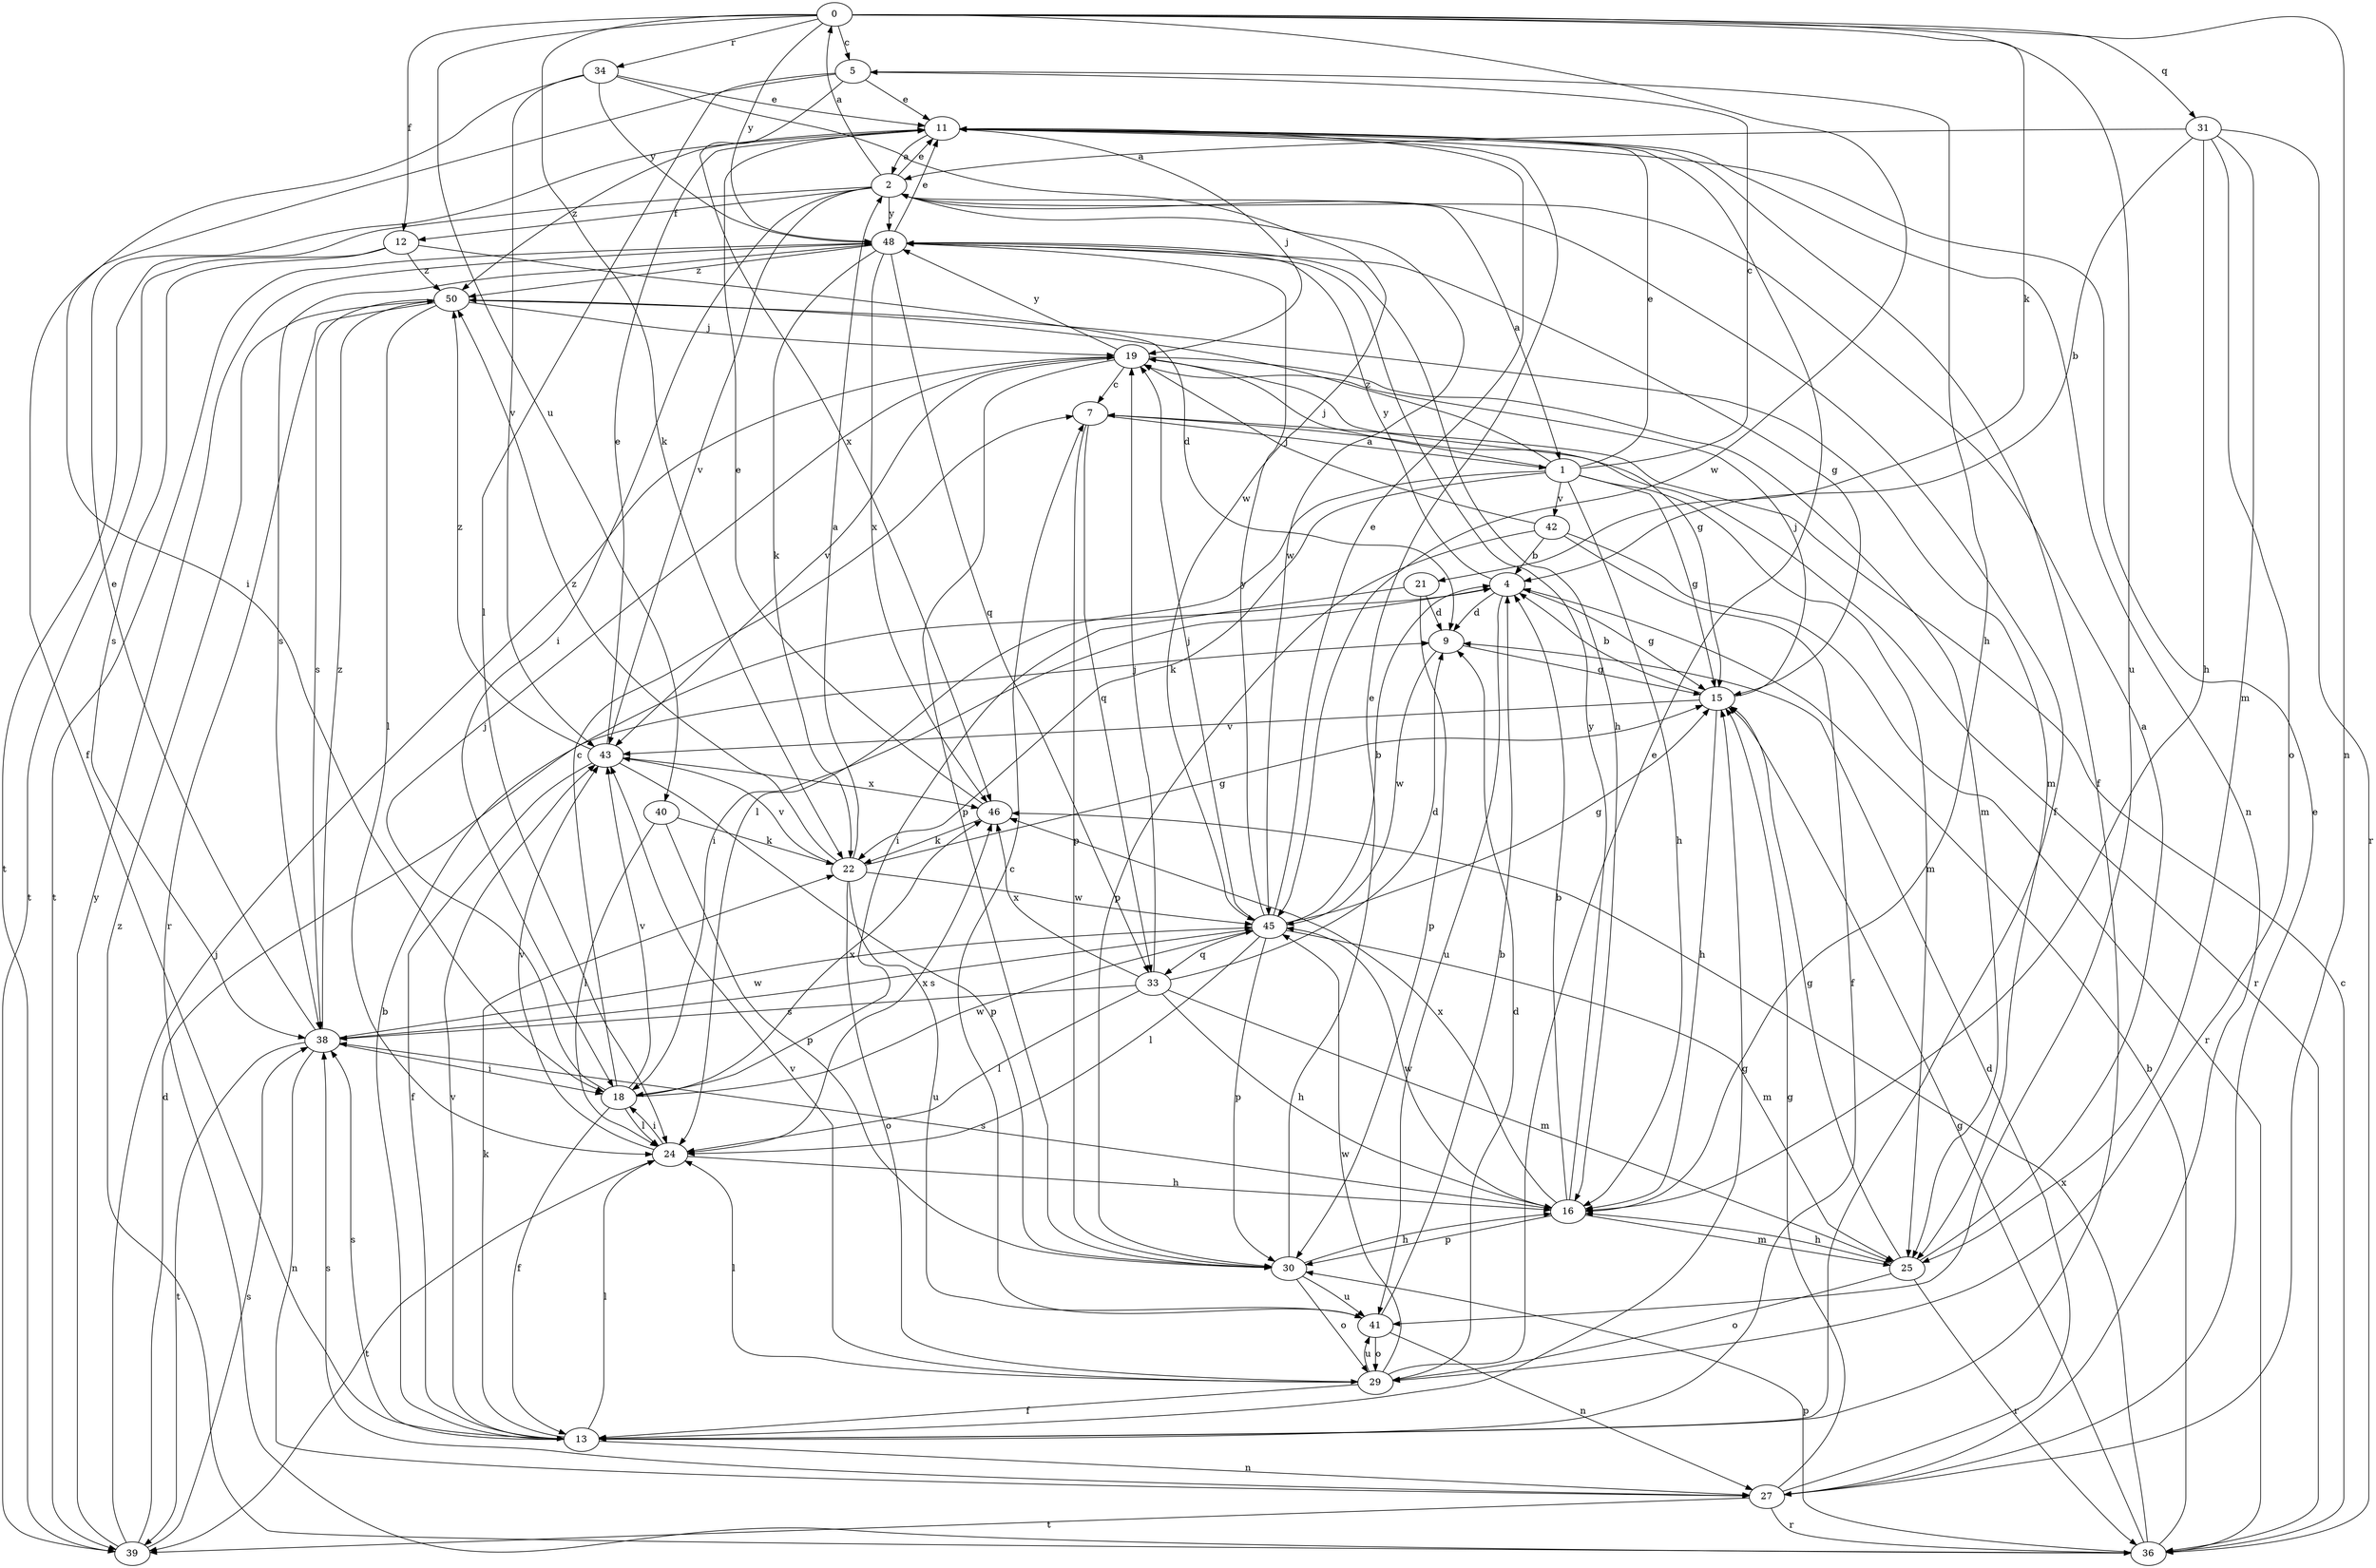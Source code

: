 strict digraph  {
0;
1;
2;
4;
5;
7;
9;
11;
12;
13;
15;
16;
18;
19;
21;
22;
24;
25;
27;
29;
30;
31;
33;
34;
36;
38;
39;
40;
41;
42;
43;
45;
46;
48;
50;
0 -> 5  [label=c];
0 -> 12  [label=f];
0 -> 21  [label=k];
0 -> 22  [label=k];
0 -> 27  [label=n];
0 -> 31  [label=q];
0 -> 34  [label=r];
0 -> 40  [label=u];
0 -> 41  [label=u];
0 -> 45  [label=w];
0 -> 48  [label=y];
1 -> 5  [label=c];
1 -> 11  [label=e];
1 -> 15  [label=g];
1 -> 16  [label=h];
1 -> 19  [label=j];
1 -> 22  [label=k];
1 -> 24  [label=l];
1 -> 25  [label=m];
1 -> 42  [label=v];
1 -> 50  [label=z];
2 -> 0  [label=a];
2 -> 1  [label=a];
2 -> 11  [label=e];
2 -> 12  [label=f];
2 -> 13  [label=f];
2 -> 18  [label=i];
2 -> 39  [label=t];
2 -> 43  [label=v];
2 -> 45  [label=w];
2 -> 48  [label=y];
4 -> 9  [label=d];
4 -> 15  [label=g];
4 -> 18  [label=i];
4 -> 41  [label=u];
4 -> 48  [label=y];
5 -> 11  [label=e];
5 -> 13  [label=f];
5 -> 16  [label=h];
5 -> 24  [label=l];
5 -> 46  [label=x];
7 -> 1  [label=a];
7 -> 30  [label=p];
7 -> 33  [label=q];
7 -> 36  [label=r];
9 -> 15  [label=g];
9 -> 45  [label=w];
11 -> 2  [label=a];
11 -> 13  [label=f];
11 -> 19  [label=j];
11 -> 27  [label=n];
11 -> 50  [label=z];
12 -> 9  [label=d];
12 -> 38  [label=s];
12 -> 39  [label=t];
12 -> 50  [label=z];
13 -> 4  [label=b];
13 -> 15  [label=g];
13 -> 22  [label=k];
13 -> 24  [label=l];
13 -> 27  [label=n];
13 -> 38  [label=s];
13 -> 43  [label=v];
15 -> 4  [label=b];
15 -> 16  [label=h];
15 -> 19  [label=j];
15 -> 43  [label=v];
16 -> 4  [label=b];
16 -> 25  [label=m];
16 -> 30  [label=p];
16 -> 38  [label=s];
16 -> 45  [label=w];
16 -> 46  [label=x];
16 -> 48  [label=y];
18 -> 7  [label=c];
18 -> 13  [label=f];
18 -> 19  [label=j];
18 -> 24  [label=l];
18 -> 43  [label=v];
18 -> 45  [label=w];
18 -> 46  [label=x];
19 -> 7  [label=c];
19 -> 15  [label=g];
19 -> 25  [label=m];
19 -> 30  [label=p];
19 -> 43  [label=v];
19 -> 48  [label=y];
21 -> 9  [label=d];
21 -> 18  [label=i];
21 -> 30  [label=p];
22 -> 2  [label=a];
22 -> 15  [label=g];
22 -> 29  [label=o];
22 -> 41  [label=u];
22 -> 43  [label=v];
22 -> 45  [label=w];
22 -> 50  [label=z];
24 -> 16  [label=h];
24 -> 18  [label=i];
24 -> 39  [label=t];
24 -> 43  [label=v];
24 -> 46  [label=x];
25 -> 2  [label=a];
25 -> 15  [label=g];
25 -> 16  [label=h];
25 -> 29  [label=o];
25 -> 36  [label=r];
27 -> 9  [label=d];
27 -> 11  [label=e];
27 -> 15  [label=g];
27 -> 36  [label=r];
27 -> 38  [label=s];
27 -> 39  [label=t];
29 -> 9  [label=d];
29 -> 11  [label=e];
29 -> 13  [label=f];
29 -> 24  [label=l];
29 -> 41  [label=u];
29 -> 43  [label=v];
29 -> 45  [label=w];
30 -> 11  [label=e];
30 -> 16  [label=h];
30 -> 29  [label=o];
30 -> 41  [label=u];
31 -> 2  [label=a];
31 -> 4  [label=b];
31 -> 16  [label=h];
31 -> 25  [label=m];
31 -> 29  [label=o];
31 -> 36  [label=r];
33 -> 9  [label=d];
33 -> 16  [label=h];
33 -> 19  [label=j];
33 -> 24  [label=l];
33 -> 25  [label=m];
33 -> 38  [label=s];
33 -> 46  [label=x];
34 -> 11  [label=e];
34 -> 18  [label=i];
34 -> 43  [label=v];
34 -> 45  [label=w];
34 -> 48  [label=y];
36 -> 4  [label=b];
36 -> 7  [label=c];
36 -> 15  [label=g];
36 -> 30  [label=p];
36 -> 46  [label=x];
36 -> 50  [label=z];
38 -> 11  [label=e];
38 -> 18  [label=i];
38 -> 27  [label=n];
38 -> 39  [label=t];
38 -> 45  [label=w];
38 -> 50  [label=z];
39 -> 9  [label=d];
39 -> 19  [label=j];
39 -> 38  [label=s];
39 -> 48  [label=y];
40 -> 22  [label=k];
40 -> 24  [label=l];
40 -> 30  [label=p];
41 -> 4  [label=b];
41 -> 7  [label=c];
41 -> 27  [label=n];
41 -> 29  [label=o];
42 -> 4  [label=b];
42 -> 13  [label=f];
42 -> 19  [label=j];
42 -> 30  [label=p];
42 -> 36  [label=r];
43 -> 11  [label=e];
43 -> 13  [label=f];
43 -> 30  [label=p];
43 -> 46  [label=x];
43 -> 50  [label=z];
45 -> 4  [label=b];
45 -> 11  [label=e];
45 -> 15  [label=g];
45 -> 19  [label=j];
45 -> 24  [label=l];
45 -> 25  [label=m];
45 -> 30  [label=p];
45 -> 33  [label=q];
45 -> 38  [label=s];
45 -> 48  [label=y];
46 -> 11  [label=e];
46 -> 22  [label=k];
48 -> 11  [label=e];
48 -> 15  [label=g];
48 -> 16  [label=h];
48 -> 22  [label=k];
48 -> 33  [label=q];
48 -> 38  [label=s];
48 -> 39  [label=t];
48 -> 46  [label=x];
48 -> 50  [label=z];
50 -> 19  [label=j];
50 -> 24  [label=l];
50 -> 25  [label=m];
50 -> 36  [label=r];
50 -> 38  [label=s];
}
